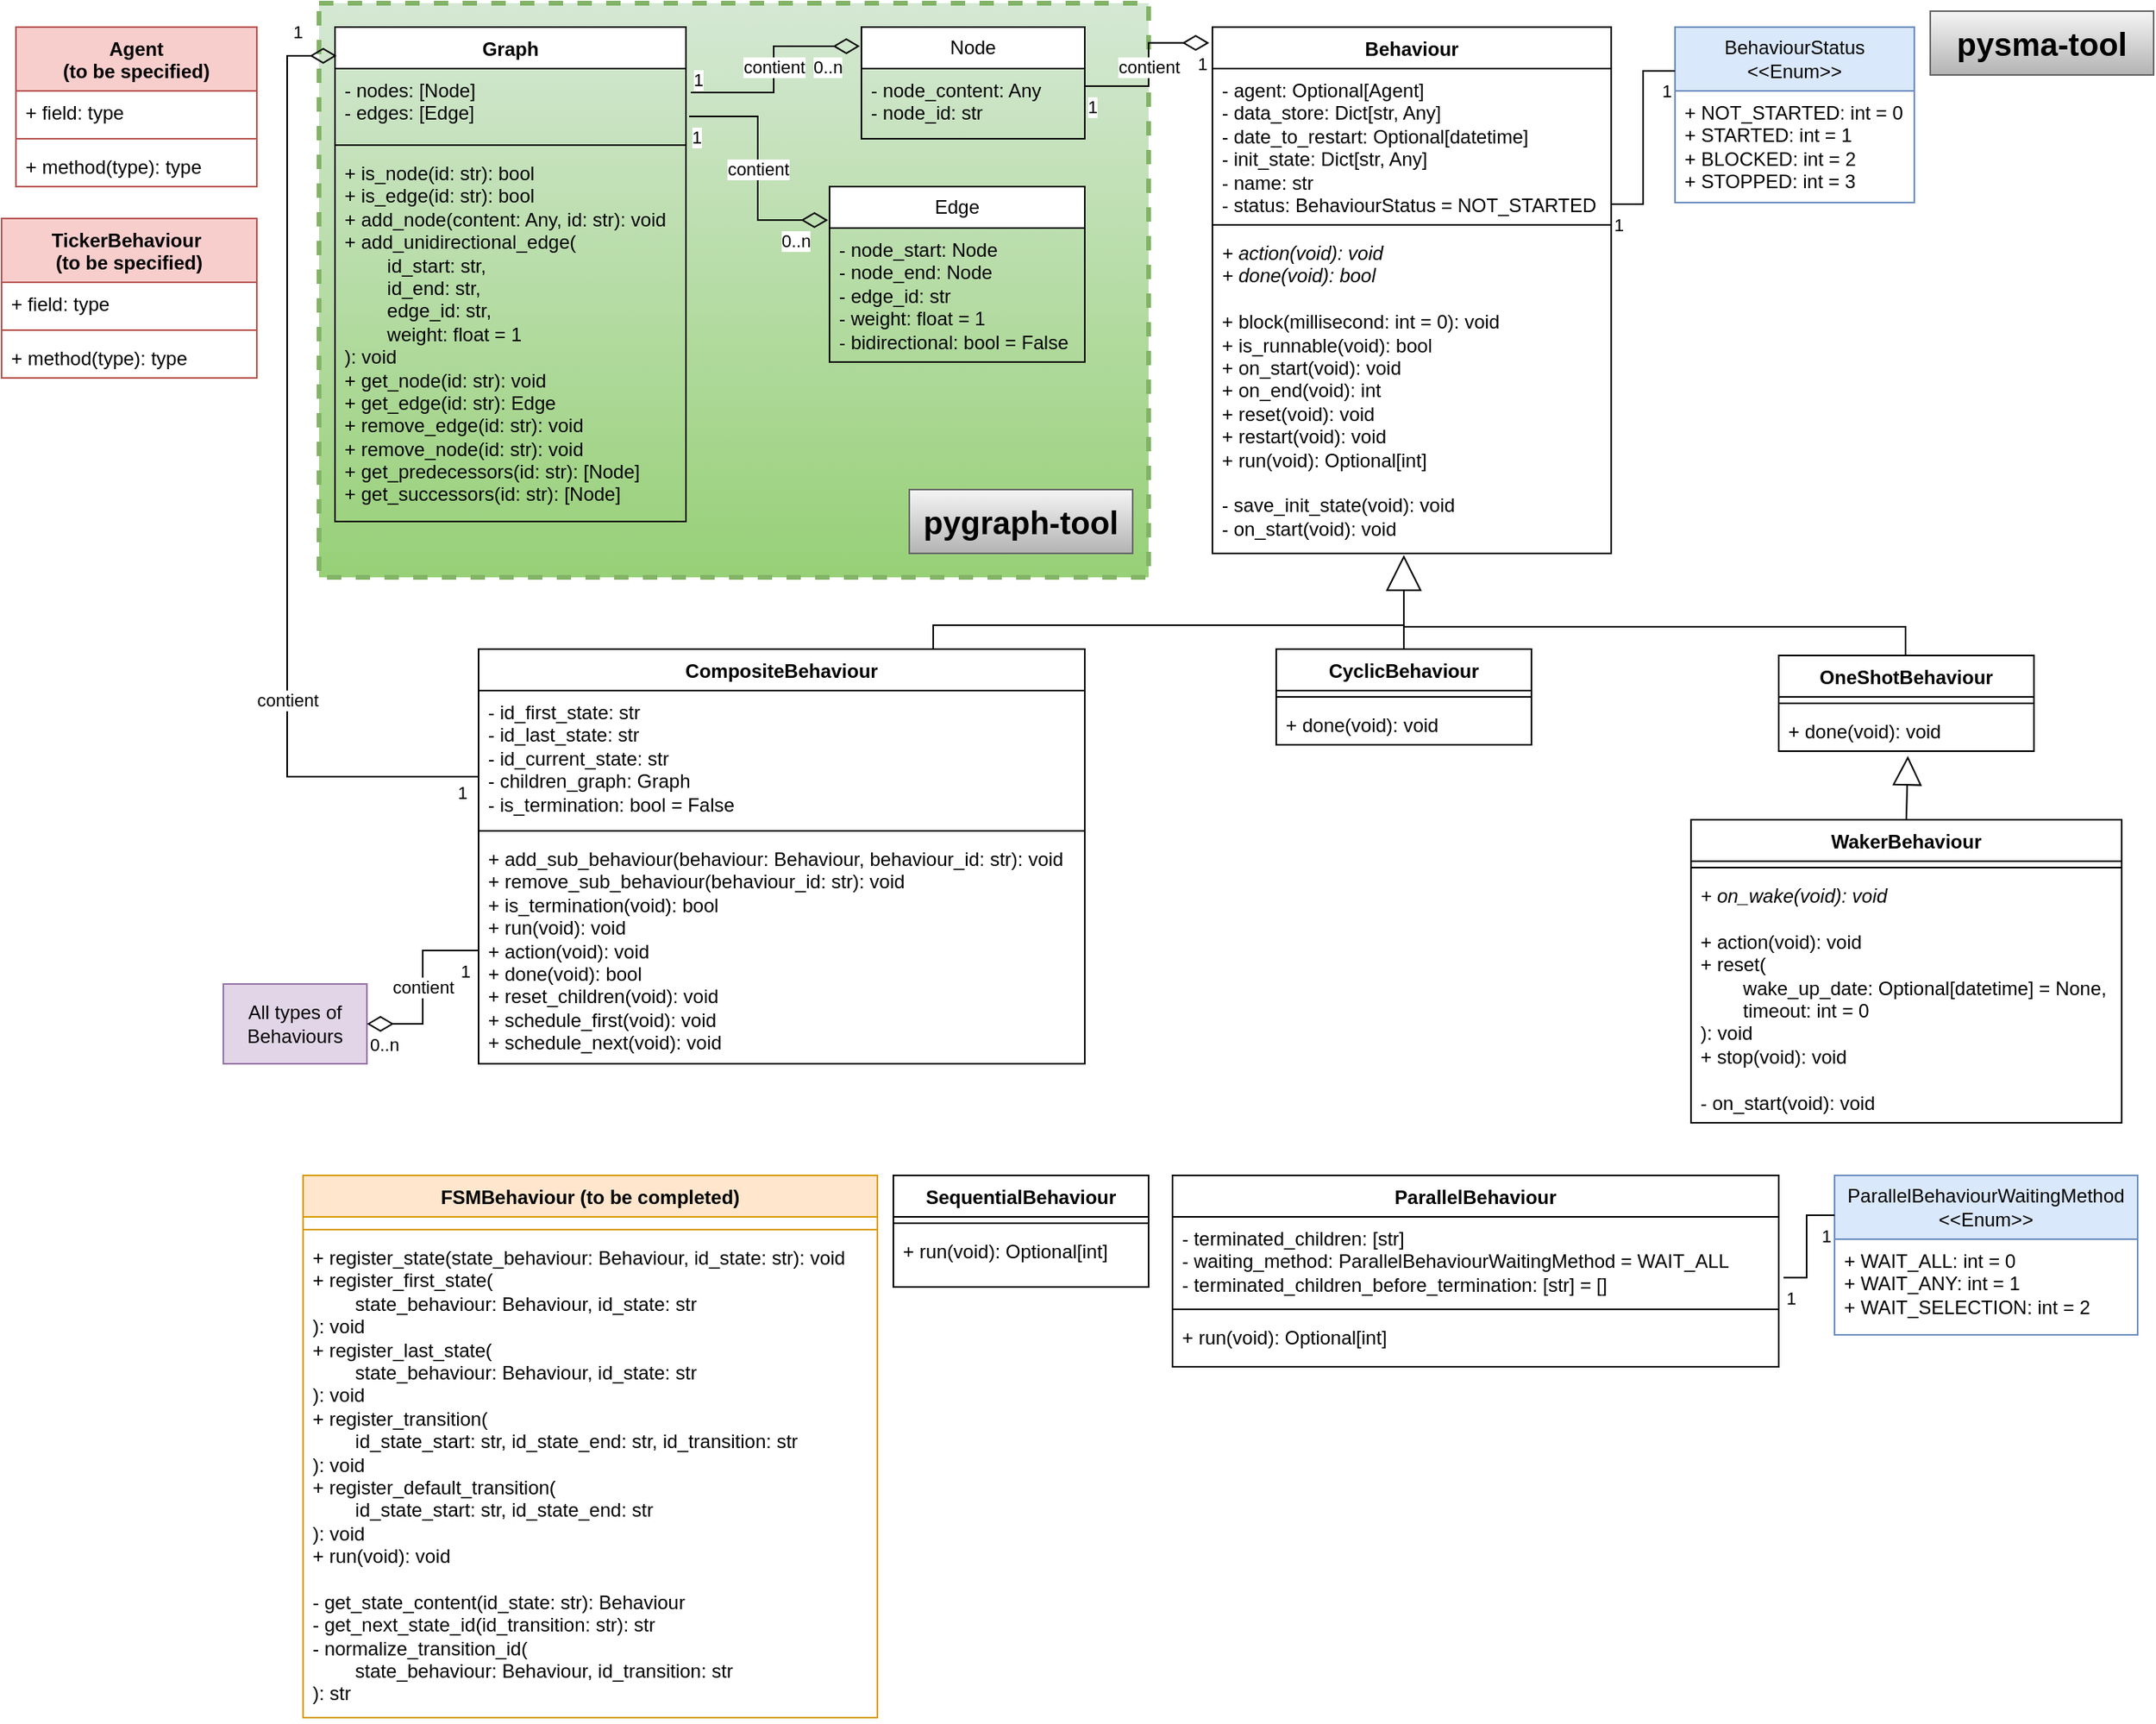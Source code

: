 <mxfile version="24.5.4" type="github">
  <diagram name="Page-1" id="tUuNbYa_l6MFo-oBWGvg">
    <mxGraphModel dx="2603" dy="818" grid="1" gridSize="10" guides="1" tooltips="1" connect="1" arrows="1" fold="1" page="1" pageScale="1" pageWidth="1169" pageHeight="827" math="0" shadow="0">
      <root>
        <mxCell id="0" />
        <mxCell id="1" parent="0" />
        <mxCell id="JOfhHidZBwOgfv5GupMi-110" value="" style="rounded=0;whiteSpace=wrap;html=1;dashed=1;fillColor=#d5e8d4;strokeColor=#82b366;gradientColor=#97d077;strokeWidth=3;" vertex="1" parent="1">
          <mxGeometry x="10" y="5" width="520" height="360" as="geometry" />
        </mxCell>
        <mxCell id="4uX9NUgMVRS_-vduH_uE-1" value="Graph" style="swimlane;fontStyle=1;align=center;verticalAlign=top;childLayout=stackLayout;horizontal=1;startSize=26;horizontalStack=0;resizeParent=1;resizeParentMax=0;resizeLast=0;collapsible=1;marginBottom=0;whiteSpace=wrap;html=1;rounded=0;" parent="1" vertex="1">
          <mxGeometry x="20" y="20" width="220" height="310" as="geometry" />
        </mxCell>
        <mxCell id="4uX9NUgMVRS_-vduH_uE-2" value="- nodes: [Node]&lt;div&gt;- edges: [Edge]&lt;/div&gt;" style="text;strokeColor=none;fillColor=none;align=left;verticalAlign=top;spacingLeft=4;spacingRight=4;overflow=hidden;rotatable=0;points=[[0,0.5],[1,0.5]];portConstraint=eastwest;whiteSpace=wrap;html=1;rounded=0;" parent="4uX9NUgMVRS_-vduH_uE-1" vertex="1">
          <mxGeometry y="26" width="220" height="44" as="geometry" />
        </mxCell>
        <mxCell id="4uX9NUgMVRS_-vduH_uE-3" value="" style="line;strokeWidth=1;fillColor=none;align=left;verticalAlign=middle;spacingTop=-1;spacingLeft=3;spacingRight=3;rotatable=0;labelPosition=right;points=[];portConstraint=eastwest;strokeColor=inherit;rounded=0;" parent="4uX9NUgMVRS_-vduH_uE-1" vertex="1">
          <mxGeometry y="70" width="220" height="8" as="geometry" />
        </mxCell>
        <mxCell id="4uX9NUgMVRS_-vduH_uE-4" value="+ is_node(id: str): bool&lt;div&gt;+ is_edge(id: str): bool&lt;/div&gt;&lt;div&gt;+ add_node(content: Any, id: str): void&lt;/div&gt;&lt;div&gt;+ add_unidirectional_edge(&lt;/div&gt;&lt;div&gt;&lt;span style=&quot;white-space: pre;&quot;&gt;&#x9;&lt;/span&gt;id_start: str,&lt;br&gt;&lt;/div&gt;&lt;div&gt;&lt;span style=&quot;white-space: pre;&quot;&gt;&#x9;&lt;/span&gt;id_end: str,&lt;br&gt;&lt;/div&gt;&lt;div&gt;&lt;span style=&quot;white-space: pre;&quot;&gt;&#x9;&lt;/span&gt;edge_id: str,&lt;br&gt;&lt;/div&gt;&lt;div&gt;&lt;span style=&quot;white-space: pre;&quot;&gt;&#x9;&lt;/span&gt;weight: float = 1&lt;br&gt;&lt;/div&gt;&lt;div&gt;): void&lt;/div&gt;&lt;div&gt;+ get_node(id: str): void&lt;/div&gt;&lt;div&gt;+ get_edge(id: str): Edge&lt;/div&gt;&lt;div&gt;+ remove_edge(id: str): void&lt;/div&gt;&lt;div&gt;+ remove_node(id: str): void&lt;/div&gt;&lt;div&gt;+ get_predecessors(id: str): [Node]&lt;/div&gt;&lt;div&gt;+ get_successors(id: str): [Node]&lt;/div&gt;" style="text;strokeColor=none;fillColor=none;align=left;verticalAlign=top;spacingLeft=4;spacingRight=4;overflow=hidden;rotatable=0;points=[[0,0.5],[1,0.5]];portConstraint=eastwest;whiteSpace=wrap;html=1;rounded=0;" parent="4uX9NUgMVRS_-vduH_uE-1" vertex="1">
          <mxGeometry y="78" width="220" height="232" as="geometry" />
        </mxCell>
        <mxCell id="JOfhHidZBwOgfv5GupMi-5" value="Node" style="swimlane;fontStyle=0;childLayout=stackLayout;horizontal=1;startSize=26;horizontalStack=0;resizeParent=1;resizeParentMax=0;resizeLast=0;collapsible=1;marginBottom=0;whiteSpace=wrap;html=1;rounded=0;" vertex="1" parent="1">
          <mxGeometry x="350" y="20" width="140" height="70" as="geometry" />
        </mxCell>
        <mxCell id="JOfhHidZBwOgfv5GupMi-7" value="- node_content: Any&lt;div&gt;- node_id: str&lt;/div&gt;" style="text;strokeColor=none;fillColor=none;align=left;verticalAlign=top;spacingLeft=4;spacingRight=4;overflow=hidden;rotatable=0;points=[[0,0.5],[1,0.5]];portConstraint=eastwest;whiteSpace=wrap;html=1;rounded=0;" vertex="1" parent="JOfhHidZBwOgfv5GupMi-5">
          <mxGeometry y="26" width="140" height="44" as="geometry" />
        </mxCell>
        <mxCell id="JOfhHidZBwOgfv5GupMi-9" value="Edge" style="swimlane;fontStyle=0;childLayout=stackLayout;horizontal=1;startSize=26;horizontalStack=0;resizeParent=1;resizeParentMax=0;resizeLast=0;collapsible=1;marginBottom=0;whiteSpace=wrap;html=1;rounded=0;" vertex="1" parent="1">
          <mxGeometry x="330" y="120" width="160" height="110" as="geometry" />
        </mxCell>
        <mxCell id="JOfhHidZBwOgfv5GupMi-10" value="- node_start: Node&lt;div&gt;- node_end: Node&lt;/div&gt;&lt;div&gt;- edge_id: str&lt;/div&gt;&lt;div&gt;- weight: float = 1&lt;/div&gt;&lt;div&gt;- bidirectional: bool = False&lt;/div&gt;" style="text;strokeColor=none;fillColor=none;align=left;verticalAlign=top;spacingLeft=4;spacingRight=4;overflow=hidden;rotatable=0;points=[[0,0.5],[1,0.5]];portConstraint=eastwest;whiteSpace=wrap;html=1;rounded=0;" vertex="1" parent="JOfhHidZBwOgfv5GupMi-9">
          <mxGeometry y="26" width="160" height="84" as="geometry" />
        </mxCell>
        <mxCell id="JOfhHidZBwOgfv5GupMi-21" value="contient" style="endArrow=none;html=1;endSize=12;startArrow=diamondThin;startSize=14;startFill=0;edgeStyle=orthogonalEdgeStyle;rounded=0;entryX=1.009;entryY=0.682;entryDx=0;entryDy=0;entryPerimeter=0;exitX=-0.006;exitY=0.191;exitDx=0;exitDy=0;exitPerimeter=0;endFill=0;" edge="1" parent="1" source="JOfhHidZBwOgfv5GupMi-9" target="4uX9NUgMVRS_-vduH_uE-2">
          <mxGeometry relative="1" as="geometry">
            <mxPoint x="320" y="260" as="sourcePoint" />
            <mxPoint x="490" y="420" as="targetPoint" />
          </mxGeometry>
        </mxCell>
        <mxCell id="JOfhHidZBwOgfv5GupMi-22" value="0..n" style="edgeLabel;resizable=0;html=1;align=left;verticalAlign=top;rounded=0;" connectable="0" vertex="1" parent="JOfhHidZBwOgfv5GupMi-21">
          <mxGeometry x="-1" relative="1" as="geometry">
            <mxPoint x="-31" as="offset" />
          </mxGeometry>
        </mxCell>
        <mxCell id="JOfhHidZBwOgfv5GupMi-23" value="1" style="edgeLabel;resizable=0;html=1;align=right;verticalAlign=top;rounded=0;" connectable="0" vertex="1" parent="JOfhHidZBwOgfv5GupMi-21">
          <mxGeometry x="1" relative="1" as="geometry">
            <mxPoint x="8" as="offset" />
          </mxGeometry>
        </mxCell>
        <mxCell id="JOfhHidZBwOgfv5GupMi-24" value="contient" style="endArrow=none;html=1;endSize=12;startArrow=diamondThin;startSize=14;startFill=0;edgeStyle=orthogonalEdgeStyle;rounded=0;entryX=1.014;entryY=0.341;entryDx=0;entryDy=0;entryPerimeter=0;exitX=-0.007;exitY=0.171;exitDx=0;exitDy=0;exitPerimeter=0;endFill=0;" edge="1" parent="1" source="JOfhHidZBwOgfv5GupMi-5" target="4uX9NUgMVRS_-vduH_uE-2">
          <mxGeometry relative="1" as="geometry">
            <mxPoint x="439" y="60" as="sourcePoint" />
            <mxPoint x="280" as="targetPoint" />
          </mxGeometry>
        </mxCell>
        <mxCell id="JOfhHidZBwOgfv5GupMi-25" value="0..n" style="edgeLabel;resizable=0;html=1;align=left;verticalAlign=top;rounded=0;" connectable="0" vertex="1" parent="JOfhHidZBwOgfv5GupMi-24">
          <mxGeometry x="-1" relative="1" as="geometry">
            <mxPoint x="-31" as="offset" />
          </mxGeometry>
        </mxCell>
        <mxCell id="JOfhHidZBwOgfv5GupMi-26" value="1" style="edgeLabel;resizable=0;html=1;align=right;verticalAlign=top;rounded=0;" connectable="0" vertex="1" parent="JOfhHidZBwOgfv5GupMi-24">
          <mxGeometry x="1" relative="1" as="geometry">
            <mxPoint x="8" y="-21" as="offset" />
          </mxGeometry>
        </mxCell>
        <mxCell id="JOfhHidZBwOgfv5GupMi-27" value="Behaviour" style="swimlane;fontStyle=1;align=center;verticalAlign=top;childLayout=stackLayout;horizontal=1;startSize=26;horizontalStack=0;resizeParent=1;resizeParentMax=0;resizeLast=0;collapsible=1;marginBottom=0;whiteSpace=wrap;html=1;rounded=0;" vertex="1" parent="1">
          <mxGeometry x="570" y="20" width="250" height="330" as="geometry" />
        </mxCell>
        <mxCell id="JOfhHidZBwOgfv5GupMi-28" value="- agent: Optional[Agent]&lt;div&gt;- data_store: Dict[str, Any]&lt;/div&gt;&lt;div&gt;- date_to_restart: Optional[datetime]&lt;/div&gt;&lt;div&gt;- init_state: Dict[str, Any]&lt;/div&gt;&lt;div&gt;- name: str&lt;/div&gt;&lt;div&gt;- status: BehaviourStatus = NOT_STARTED&lt;/div&gt;" style="text;strokeColor=none;fillColor=none;align=left;verticalAlign=top;spacingLeft=4;spacingRight=4;overflow=hidden;rotatable=0;points=[[0,0.5],[1,0.5]];portConstraint=eastwest;whiteSpace=wrap;html=1;rounded=0;" vertex="1" parent="JOfhHidZBwOgfv5GupMi-27">
          <mxGeometry y="26" width="250" height="94" as="geometry" />
        </mxCell>
        <mxCell id="JOfhHidZBwOgfv5GupMi-29" value="" style="line;strokeWidth=1;fillColor=none;align=left;verticalAlign=middle;spacingTop=-1;spacingLeft=3;spacingRight=3;rotatable=0;labelPosition=right;points=[];portConstraint=eastwest;strokeColor=inherit;rounded=0;" vertex="1" parent="JOfhHidZBwOgfv5GupMi-27">
          <mxGeometry y="120" width="250" height="8" as="geometry" />
        </mxCell>
        <mxCell id="JOfhHidZBwOgfv5GupMi-30" value="&lt;i&gt;+ action(void): void&lt;/i&gt;&lt;div&gt;&lt;i&gt;+ done(void): bool&lt;/i&gt;&lt;/div&gt;&lt;div&gt;&lt;i&gt;&lt;br&gt;&lt;/i&gt;&lt;div&gt;+ block(millisecond: int = 0): void&lt;/div&gt;&lt;div&gt;+ is_runnable(void): bool&lt;/div&gt;&lt;div&gt;+ on_start(void): void&lt;/div&gt;&lt;div&gt;+ on_end(void): int&lt;/div&gt;&lt;div&gt;+ reset(void): void&lt;/div&gt;&lt;div&gt;+ restart(void): void&lt;/div&gt;&lt;div&gt;+ run(void): Optional[int]&lt;/div&gt;&lt;/div&gt;&lt;div&gt;&lt;br&gt;&lt;/div&gt;&lt;div&gt;- save_init_state(void): void&lt;/div&gt;&lt;div&gt;- on_start(void): void&lt;/div&gt;" style="text;strokeColor=none;fillColor=none;align=left;verticalAlign=top;spacingLeft=4;spacingRight=4;overflow=hidden;rotatable=0;points=[[0,0.5],[1,0.5]];portConstraint=eastwest;whiteSpace=wrap;html=1;rounded=0;" vertex="1" parent="JOfhHidZBwOgfv5GupMi-27">
          <mxGeometry y="128" width="250" height="202" as="geometry" />
        </mxCell>
        <mxCell id="JOfhHidZBwOgfv5GupMi-32" value="contient" style="endArrow=diamondThin;html=1;endSize=14;startArrow=none;startSize=14;startFill=0;edgeStyle=orthogonalEdgeStyle;rounded=0;entryX=-0.008;entryY=0.03;entryDx=0;entryDy=0;entryPerimeter=0;endFill=0;exitX=1;exitY=0.25;exitDx=0;exitDy=0;exitPerimeter=0;" edge="1" parent="1" source="JOfhHidZBwOgfv5GupMi-7" target="JOfhHidZBwOgfv5GupMi-27">
          <mxGeometry relative="1" as="geometry">
            <mxPoint x="540" y="54.5" as="sourcePoint" />
            <mxPoint x="700" y="54.5" as="targetPoint" />
          </mxGeometry>
        </mxCell>
        <mxCell id="JOfhHidZBwOgfv5GupMi-33" value="1" style="edgeLabel;resizable=0;html=1;align=left;verticalAlign=top;rounded=0;" connectable="0" vertex="1" parent="JOfhHidZBwOgfv5GupMi-32">
          <mxGeometry x="-1" relative="1" as="geometry" />
        </mxCell>
        <mxCell id="JOfhHidZBwOgfv5GupMi-34" value="1" style="edgeLabel;resizable=0;html=1;align=right;verticalAlign=top;rounded=0;" connectable="0" vertex="1" parent="JOfhHidZBwOgfv5GupMi-32">
          <mxGeometry x="1" relative="1" as="geometry" />
        </mxCell>
        <mxCell id="JOfhHidZBwOgfv5GupMi-133" style="edgeStyle=orthogonalEdgeStyle;rounded=0;orthogonalLoop=1;jettySize=auto;html=1;endArrow=none;endFill=0;" edge="1" parent="1">
          <mxGeometry relative="1" as="geometry">
            <mxPoint x="690" y="376" as="targetPoint" />
            <mxPoint x="1000" y="420" as="sourcePoint" />
            <Array as="points">
              <mxPoint x="1004.5" y="396" />
              <mxPoint x="690.5" y="396" />
            </Array>
          </mxGeometry>
        </mxCell>
        <mxCell id="JOfhHidZBwOgfv5GupMi-43" value="OneShotBehaviour" style="swimlane;fontStyle=1;align=center;verticalAlign=top;childLayout=stackLayout;horizontal=1;startSize=26;horizontalStack=0;resizeParent=1;resizeParentMax=0;resizeLast=0;collapsible=1;marginBottom=0;whiteSpace=wrap;html=1;rounded=0;" vertex="1" parent="1">
          <mxGeometry x="925" y="414" width="160" height="60" as="geometry" />
        </mxCell>
        <mxCell id="JOfhHidZBwOgfv5GupMi-45" value="" style="line;strokeWidth=1;fillColor=none;align=left;verticalAlign=middle;spacingTop=-1;spacingLeft=3;spacingRight=3;rotatable=0;labelPosition=right;points=[];portConstraint=eastwest;strokeColor=inherit;rounded=0;" vertex="1" parent="JOfhHidZBwOgfv5GupMi-43">
          <mxGeometry y="26" width="160" height="8" as="geometry" />
        </mxCell>
        <mxCell id="JOfhHidZBwOgfv5GupMi-46" value="+ done(void): void" style="text;strokeColor=none;fillColor=none;align=left;verticalAlign=top;spacingLeft=4;spacingRight=4;overflow=hidden;rotatable=0;points=[[0,0.5],[1,0.5]];portConstraint=eastwest;whiteSpace=wrap;html=1;rounded=0;" vertex="1" parent="JOfhHidZBwOgfv5GupMi-43">
          <mxGeometry y="34" width="160" height="26" as="geometry" />
        </mxCell>
        <mxCell id="JOfhHidZBwOgfv5GupMi-47" value="CyclicBehaviour" style="swimlane;fontStyle=1;align=center;verticalAlign=top;childLayout=stackLayout;horizontal=1;startSize=26;horizontalStack=0;resizeParent=1;resizeParentMax=0;resizeLast=0;collapsible=1;marginBottom=0;whiteSpace=wrap;html=1;rounded=0;" vertex="1" parent="1">
          <mxGeometry x="610" y="410" width="160" height="60" as="geometry" />
        </mxCell>
        <mxCell id="JOfhHidZBwOgfv5GupMi-48" value="" style="line;strokeWidth=1;fillColor=none;align=left;verticalAlign=middle;spacingTop=-1;spacingLeft=3;spacingRight=3;rotatable=0;labelPosition=right;points=[];portConstraint=eastwest;strokeColor=inherit;rounded=0;" vertex="1" parent="JOfhHidZBwOgfv5GupMi-47">
          <mxGeometry y="26" width="160" height="8" as="geometry" />
        </mxCell>
        <mxCell id="JOfhHidZBwOgfv5GupMi-49" value="+ done(void): void" style="text;strokeColor=none;fillColor=none;align=left;verticalAlign=top;spacingLeft=4;spacingRight=4;overflow=hidden;rotatable=0;points=[[0,0.5],[1,0.5]];portConstraint=eastwest;whiteSpace=wrap;html=1;rounded=0;" vertex="1" parent="JOfhHidZBwOgfv5GupMi-47">
          <mxGeometry y="34" width="160" height="26" as="geometry" />
        </mxCell>
        <mxCell id="JOfhHidZBwOgfv5GupMi-50" value="WakerBehaviour" style="swimlane;fontStyle=1;align=center;verticalAlign=top;childLayout=stackLayout;horizontal=1;startSize=26;horizontalStack=0;resizeParent=1;resizeParentMax=0;resizeLast=0;collapsible=1;marginBottom=0;whiteSpace=wrap;html=1;rounded=0;" vertex="1" parent="1">
          <mxGeometry x="870" y="517" width="270" height="190" as="geometry" />
        </mxCell>
        <mxCell id="JOfhHidZBwOgfv5GupMi-51" value="" style="line;strokeWidth=1;fillColor=none;align=left;verticalAlign=middle;spacingTop=-1;spacingLeft=3;spacingRight=3;rotatable=0;labelPosition=right;points=[];portConstraint=eastwest;strokeColor=inherit;rounded=0;" vertex="1" parent="JOfhHidZBwOgfv5GupMi-50">
          <mxGeometry y="26" width="270" height="8" as="geometry" />
        </mxCell>
        <mxCell id="JOfhHidZBwOgfv5GupMi-52" value="&lt;i&gt;+ on_wake(void): void&lt;/i&gt;&lt;div&gt;&lt;br&gt;&lt;/div&gt;&lt;div&gt;+ action(void): void&lt;/div&gt;&lt;div&gt;+ reset(&lt;/div&gt;&lt;div&gt;&lt;span style=&quot;white-space: pre;&quot;&gt;&#x9;&lt;/span&gt;wake_up_date: Optional[datetime] = None, &lt;span style=&quot;white-space: pre;&quot;&gt;&#x9;&lt;/span&gt;timeout: int = 0&lt;/div&gt;&lt;div&gt;): void&lt;/div&gt;&lt;div&gt;+ stop(void): void&lt;/div&gt;&lt;div&gt;&lt;br&gt;&lt;/div&gt;&lt;div&gt;- on_start(void): void&lt;/div&gt;" style="text;strokeColor=none;fillColor=none;align=left;verticalAlign=top;spacingLeft=4;spacingRight=4;overflow=hidden;rotatable=0;points=[[0,0.5],[1,0.5]];portConstraint=eastwest;whiteSpace=wrap;html=1;rounded=0;" vertex="1" parent="JOfhHidZBwOgfv5GupMi-50">
          <mxGeometry y="34" width="270" height="156" as="geometry" />
        </mxCell>
        <mxCell id="JOfhHidZBwOgfv5GupMi-124" style="edgeStyle=orthogonalEdgeStyle;rounded=0;orthogonalLoop=1;jettySize=auto;html=1;endArrow=none;endFill=0;exitX=0.5;exitY=0;exitDx=0;exitDy=0;" edge="1" parent="1">
          <mxGeometry relative="1" as="geometry">
            <mxPoint x="690" y="375" as="targetPoint" />
            <mxPoint x="395" y="410" as="sourcePoint" />
            <Array as="points">
              <mxPoint x="430" y="395" />
              <mxPoint x="691" y="395" />
            </Array>
          </mxGeometry>
        </mxCell>
        <mxCell id="JOfhHidZBwOgfv5GupMi-63" value="CompositeBehaviour" style="swimlane;fontStyle=1;align=center;verticalAlign=top;childLayout=stackLayout;horizontal=1;startSize=26;horizontalStack=0;resizeParent=1;resizeParentMax=0;resizeLast=0;collapsible=1;marginBottom=0;whiteSpace=wrap;html=1;rounded=0;" vertex="1" parent="1">
          <mxGeometry x="110" y="410" width="380" height="260" as="geometry" />
        </mxCell>
        <mxCell id="JOfhHidZBwOgfv5GupMi-64" value="- id_first_state: str&lt;div&gt;- id_last_state: str&lt;/div&gt;&lt;div&gt;- id_current_state: str&lt;/div&gt;&lt;div&gt;- children_graph: Graph&lt;/div&gt;&lt;div&gt;- is_termination: bool = False&lt;/div&gt;" style="text;strokeColor=none;fillColor=none;align=left;verticalAlign=top;spacingLeft=4;spacingRight=4;overflow=hidden;rotatable=0;points=[[0,0.5],[1,0.5]];portConstraint=eastwest;whiteSpace=wrap;html=1;rounded=0;" vertex="1" parent="JOfhHidZBwOgfv5GupMi-63">
          <mxGeometry y="26" width="380" height="84" as="geometry" />
        </mxCell>
        <mxCell id="JOfhHidZBwOgfv5GupMi-65" value="" style="line;strokeWidth=1;fillColor=none;align=left;verticalAlign=middle;spacingTop=-1;spacingLeft=3;spacingRight=3;rotatable=0;labelPosition=right;points=[];portConstraint=eastwest;strokeColor=inherit;rounded=0;" vertex="1" parent="JOfhHidZBwOgfv5GupMi-63">
          <mxGeometry y="110" width="380" height="8" as="geometry" />
        </mxCell>
        <mxCell id="JOfhHidZBwOgfv5GupMi-66" value="&lt;div&gt;&lt;div&gt;+ add_sub_behaviour(&lt;span style=&quot;background-color: initial;&quot;&gt;behaviour: Behaviour,&amp;nbsp;&lt;/span&gt;&lt;span style=&quot;background-color: initial;&quot;&gt;behaviour_id: str&lt;/span&gt;&lt;span style=&quot;background-color: initial;&quot;&gt;): void&lt;/span&gt;&lt;/div&gt;&lt;div&gt;&lt;div&gt;+ remove_sub_behaviour(behaviour_id&lt;span style=&quot;background-color: initial;&quot;&gt;: str&lt;/span&gt;&lt;span style=&quot;background-color: initial;&quot;&gt;): void&lt;/span&gt;&lt;/div&gt;&lt;/div&gt;&lt;/div&gt;&lt;div&gt;+ is_termination(void): bool&lt;br&gt;&lt;div&gt;+ run(void): void&lt;/div&gt;&lt;/div&gt;&lt;div&gt;+ action(void): void&lt;/div&gt;&lt;div&gt;+ done(void): bool&lt;/div&gt;&lt;div&gt;+ reset_children(void): void&lt;/div&gt;&lt;div&gt;+ schedule_first(void): void&lt;/div&gt;&lt;div&gt;+ schedule_next(void): void&lt;/div&gt;" style="text;strokeColor=none;fillColor=none;align=left;verticalAlign=top;spacingLeft=4;spacingRight=4;overflow=hidden;rotatable=0;points=[[0,0.5],[1,0.5]];portConstraint=eastwest;whiteSpace=wrap;html=1;rounded=0;" vertex="1" parent="JOfhHidZBwOgfv5GupMi-63">
          <mxGeometry y="118" width="380" height="142" as="geometry" />
        </mxCell>
        <mxCell id="JOfhHidZBwOgfv5GupMi-70" value="FSMBehaviour (to be completed)" style="swimlane;fontStyle=1;align=center;verticalAlign=top;childLayout=stackLayout;horizontal=1;startSize=26;horizontalStack=0;resizeParent=1;resizeParentMax=0;resizeLast=0;collapsible=1;marginBottom=0;whiteSpace=wrap;html=1;rounded=0;fillColor=#ffe6cc;strokeColor=#d79b00;" vertex="1" parent="1">
          <mxGeometry y="740" width="360" height="340" as="geometry" />
        </mxCell>
        <mxCell id="JOfhHidZBwOgfv5GupMi-71" value="&lt;div&gt;&lt;br&gt;&lt;/div&gt;" style="text;strokeColor=none;fillColor=none;align=left;verticalAlign=top;spacingLeft=4;spacingRight=4;overflow=hidden;rotatable=0;points=[[0,0.5],[1,0.5]];portConstraint=eastwest;whiteSpace=wrap;html=1;rounded=0;" vertex="1" parent="JOfhHidZBwOgfv5GupMi-70">
          <mxGeometry y="26" width="360" height="4" as="geometry" />
        </mxCell>
        <mxCell id="JOfhHidZBwOgfv5GupMi-72" value="" style="line;strokeWidth=1;fillColor=none;align=left;verticalAlign=middle;spacingTop=-1;spacingLeft=3;spacingRight=3;rotatable=0;labelPosition=right;points=[];portConstraint=eastwest;strokeColor=inherit;rounded=0;" vertex="1" parent="JOfhHidZBwOgfv5GupMi-70">
          <mxGeometry y="30" width="360" height="8" as="geometry" />
        </mxCell>
        <mxCell id="JOfhHidZBwOgfv5GupMi-73" value="+ register_state(state_behaviour: Behaviour, id_state: str): void&lt;div&gt;+ register_first_state(&lt;/div&gt;&lt;div&gt;&lt;span style=&quot;white-space: pre;&quot;&gt;&#x9;&lt;/span&gt;state_behaviour: Behaviour,&amp;nbsp;&lt;span style=&quot;background-color: initial;&quot;&gt;id_state: str&lt;/span&gt;&lt;/div&gt;&lt;div&gt;): void&lt;/div&gt;&lt;div&gt;+ register_last_state(&lt;/div&gt;&lt;div&gt;&lt;span style=&quot;white-space: pre;&quot;&gt;&#x9;&lt;/span&gt;state_behaviour: Behaviour,&amp;nbsp;&lt;span style=&quot;background-color: initial;&quot;&gt;id_state: str&lt;/span&gt;&lt;/div&gt;&lt;div&gt;&lt;span style=&quot;background-color: initial;&quot;&gt;): void&lt;/span&gt;&lt;/div&gt;&lt;div&gt;&lt;span style=&quot;background-color: initial;&quot;&gt;+ register_transition(&lt;/span&gt;&lt;/div&gt;&lt;div&gt;&lt;span style=&quot;background-color: initial;&quot;&gt;&lt;span style=&quot;white-space: pre;&quot;&gt;&#x9;&lt;/span&gt;id_state_start: str,&amp;nbsp;&lt;/span&gt;&lt;span style=&quot;background-color: initial;&quot;&gt;id_state_end: str,&amp;nbsp;&lt;/span&gt;&lt;span style=&quot;background-color: initial;&quot;&gt;id_transition: str&lt;/span&gt;&lt;/div&gt;&lt;div&gt;&lt;span style=&quot;background-color: initial;&quot;&gt;): void&lt;/span&gt;&lt;/div&gt;&lt;div&gt;&lt;span style=&quot;background-color: initial;&quot;&gt;+ register_default_transition(&lt;/span&gt;&lt;/div&gt;&lt;div&gt;&lt;div&gt;&lt;span style=&quot;background-color: initial;&quot;&gt;&lt;span style=&quot;white-space: pre;&quot;&gt;&#x9;&lt;/span&gt;id_state_start: str,&amp;nbsp;&lt;/span&gt;&lt;span style=&quot;background-color: initial;&quot;&gt;id_state_end: str&lt;/span&gt;&lt;/div&gt;&lt;div&gt;&lt;span style=&quot;background-color: initial;&quot;&gt;): void&lt;/span&gt;&lt;/div&gt;&lt;/div&gt;&lt;div&gt;&lt;span style=&quot;background-color: initial;&quot;&gt;+ run(void): void&lt;/span&gt;&lt;/div&gt;&lt;div&gt;&lt;br&gt;&lt;/div&gt;&lt;div&gt;- get_state_content(id_state: str): Behaviour&lt;/div&gt;&lt;div&gt;- get_next_state_id(id_transition: str): str&lt;/div&gt;&lt;div&gt;- normalize_transition_id(&lt;/div&gt;&lt;div&gt;&lt;span style=&quot;white-space: pre;&quot;&gt;&#x9;&lt;/span&gt;state_behaviour: Behaviour, id_transition: str&lt;/div&gt;&lt;div&gt;): str&lt;/div&gt;" style="text;strokeColor=none;fillColor=none;align=left;verticalAlign=top;spacingLeft=4;spacingRight=4;overflow=hidden;rotatable=0;points=[[0,0.5],[1,0.5]];portConstraint=eastwest;whiteSpace=wrap;html=1;rounded=0;" vertex="1" parent="JOfhHidZBwOgfv5GupMi-70">
          <mxGeometry y="38" width="360" height="302" as="geometry" />
        </mxCell>
        <mxCell id="JOfhHidZBwOgfv5GupMi-74" value="SequentialBehaviour" style="swimlane;fontStyle=1;align=center;verticalAlign=top;childLayout=stackLayout;horizontal=1;startSize=26;horizontalStack=0;resizeParent=1;resizeParentMax=0;resizeLast=0;collapsible=1;marginBottom=0;whiteSpace=wrap;html=1;rounded=0;" vertex="1" parent="1">
          <mxGeometry x="370" y="740" width="160" height="70" as="geometry" />
        </mxCell>
        <mxCell id="JOfhHidZBwOgfv5GupMi-76" value="" style="line;strokeWidth=1;fillColor=none;align=left;verticalAlign=middle;spacingTop=-1;spacingLeft=3;spacingRight=3;rotatable=0;labelPosition=right;points=[];portConstraint=eastwest;strokeColor=inherit;rounded=0;" vertex="1" parent="JOfhHidZBwOgfv5GupMi-74">
          <mxGeometry y="26" width="160" height="8" as="geometry" />
        </mxCell>
        <mxCell id="JOfhHidZBwOgfv5GupMi-77" value="+ run(void): Optional[int]&lt;div&gt;&lt;br&gt;&lt;/div&gt;" style="text;strokeColor=none;fillColor=none;align=left;verticalAlign=top;spacingLeft=4;spacingRight=4;overflow=hidden;rotatable=0;points=[[0,0.5],[1,0.5]];portConstraint=eastwest;whiteSpace=wrap;html=1;rounded=0;" vertex="1" parent="JOfhHidZBwOgfv5GupMi-74">
          <mxGeometry y="34" width="160" height="36" as="geometry" />
        </mxCell>
        <mxCell id="JOfhHidZBwOgfv5GupMi-82" value="TickerBehaviour&amp;nbsp;&lt;div&gt;(to be specified)&lt;/div&gt;" style="swimlane;fontStyle=1;align=center;verticalAlign=top;childLayout=stackLayout;horizontal=1;startSize=40;horizontalStack=0;resizeParent=1;resizeParentMax=0;resizeLast=0;collapsible=1;marginBottom=0;whiteSpace=wrap;html=1;fillColor=#f8cecc;strokeColor=#b85450;rounded=0;" vertex="1" parent="1">
          <mxGeometry x="-189" y="140" width="160" height="100" as="geometry" />
        </mxCell>
        <mxCell id="JOfhHidZBwOgfv5GupMi-83" value="+ field: type" style="text;strokeColor=none;fillColor=none;align=left;verticalAlign=top;spacingLeft=4;spacingRight=4;overflow=hidden;rotatable=0;points=[[0,0.5],[1,0.5]];portConstraint=eastwest;whiteSpace=wrap;html=1;rounded=0;" vertex="1" parent="JOfhHidZBwOgfv5GupMi-82">
          <mxGeometry y="40" width="160" height="26" as="geometry" />
        </mxCell>
        <mxCell id="JOfhHidZBwOgfv5GupMi-84" value="" style="line;strokeWidth=1;fillColor=none;align=left;verticalAlign=middle;spacingTop=-1;spacingLeft=3;spacingRight=3;rotatable=0;labelPosition=right;points=[];portConstraint=eastwest;strokeColor=inherit;rounded=0;" vertex="1" parent="JOfhHidZBwOgfv5GupMi-82">
          <mxGeometry y="66" width="160" height="8" as="geometry" />
        </mxCell>
        <mxCell id="JOfhHidZBwOgfv5GupMi-85" value="+ method(type): type" style="text;strokeColor=none;fillColor=none;align=left;verticalAlign=top;spacingLeft=4;spacingRight=4;overflow=hidden;rotatable=0;points=[[0,0.5],[1,0.5]];portConstraint=eastwest;whiteSpace=wrap;html=1;rounded=0;" vertex="1" parent="JOfhHidZBwOgfv5GupMi-82">
          <mxGeometry y="74" width="160" height="26" as="geometry" />
        </mxCell>
        <mxCell id="JOfhHidZBwOgfv5GupMi-88" value="ParallelBehaviour" style="swimlane;fontStyle=1;align=center;verticalAlign=top;childLayout=stackLayout;horizontal=1;startSize=26;horizontalStack=0;resizeParent=1;resizeParentMax=0;resizeLast=0;collapsible=1;marginBottom=0;whiteSpace=wrap;html=1;rounded=0;" vertex="1" parent="1">
          <mxGeometry x="545" y="740" width="380" height="120" as="geometry" />
        </mxCell>
        <mxCell id="JOfhHidZBwOgfv5GupMi-89" value="- terminated_children: [str]&lt;div&gt;- waiting_method:&amp;nbsp;&lt;span style=&quot;text-align: center; background-color: initial;&quot;&gt;ParallelBehaviourWaitingMethod = WAIT_ALL&lt;/span&gt;&lt;/div&gt;&lt;div&gt;&lt;span style=&quot;text-align: center; background-color: initial;&quot;&gt;- terminated_children_before_termination: [str] = []&lt;/span&gt;&lt;/div&gt;" style="text;strokeColor=none;fillColor=none;align=left;verticalAlign=top;spacingLeft=4;spacingRight=4;overflow=hidden;rotatable=0;points=[[0,0.5],[1,0.5]];portConstraint=eastwest;whiteSpace=wrap;html=1;rounded=0;" vertex="1" parent="JOfhHidZBwOgfv5GupMi-88">
          <mxGeometry y="26" width="380" height="54" as="geometry" />
        </mxCell>
        <mxCell id="JOfhHidZBwOgfv5GupMi-90" value="" style="line;strokeWidth=1;fillColor=none;align=left;verticalAlign=middle;spacingTop=-1;spacingLeft=3;spacingRight=3;rotatable=0;labelPosition=right;points=[];portConstraint=eastwest;strokeColor=inherit;rounded=0;" vertex="1" parent="JOfhHidZBwOgfv5GupMi-88">
          <mxGeometry y="80" width="380" height="8" as="geometry" />
        </mxCell>
        <mxCell id="JOfhHidZBwOgfv5GupMi-91" value="+ run(void): Optional[int]" style="text;strokeColor=none;fillColor=none;align=left;verticalAlign=top;spacingLeft=4;spacingRight=4;overflow=hidden;rotatable=0;points=[[0,0.5],[1,0.5]];portConstraint=eastwest;whiteSpace=wrap;html=1;rounded=0;" vertex="1" parent="JOfhHidZBwOgfv5GupMi-88">
          <mxGeometry y="88" width="380" height="32" as="geometry" />
        </mxCell>
        <mxCell id="JOfhHidZBwOgfv5GupMi-95" value="BehaviourStatus&lt;div&gt;&amp;lt;&amp;lt;Enum&amp;gt;&amp;gt;&lt;/div&gt;" style="swimlane;fontStyle=0;childLayout=stackLayout;horizontal=1;startSize=40;horizontalStack=0;resizeParent=1;resizeParentMax=0;resizeLast=0;collapsible=1;marginBottom=0;whiteSpace=wrap;html=1;fillColor=#dae8fc;strokeColor=#6c8ebf;" vertex="1" parent="1">
          <mxGeometry x="860" y="20" width="150" height="110" as="geometry" />
        </mxCell>
        <mxCell id="JOfhHidZBwOgfv5GupMi-96" value="+ NOT_STARTED: int = 0&lt;div&gt;+ STARTED: int = 1&lt;/div&gt;&lt;div&gt;+ BLOCKED: int = 2&lt;/div&gt;&lt;div&gt;+ STOPPED: int = 3&lt;/div&gt;&lt;div&gt;&lt;br&gt;&lt;/div&gt;" style="text;strokeColor=none;fillColor=none;align=left;verticalAlign=top;spacingLeft=4;spacingRight=4;overflow=hidden;rotatable=0;points=[[0,0.5],[1,0.5]];portConstraint=eastwest;whiteSpace=wrap;html=1;" vertex="1" parent="JOfhHidZBwOgfv5GupMi-95">
          <mxGeometry y="40" width="150" height="70" as="geometry" />
        </mxCell>
        <mxCell id="JOfhHidZBwOgfv5GupMi-99" value="" style="endArrow=none;html=1;endSize=12;startArrow=none;startSize=14;startFill=0;edgeStyle=orthogonalEdgeStyle;rounded=0;exitX=0;exitY=0.25;exitDx=0;exitDy=0;entryX=1;entryY=0.904;entryDx=0;entryDy=0;entryPerimeter=0;endFill=0;" edge="1" parent="1" source="JOfhHidZBwOgfv5GupMi-95" target="JOfhHidZBwOgfv5GupMi-28">
          <mxGeometry relative="1" as="geometry">
            <mxPoint x="390" y="420" as="sourcePoint" />
            <mxPoint x="550" y="420" as="targetPoint" />
          </mxGeometry>
        </mxCell>
        <mxCell id="JOfhHidZBwOgfv5GupMi-100" value="1" style="edgeLabel;resizable=0;html=1;align=left;verticalAlign=top;" connectable="0" vertex="1" parent="JOfhHidZBwOgfv5GupMi-99">
          <mxGeometry x="-1" relative="1" as="geometry">
            <mxPoint x="-10" as="offset" />
          </mxGeometry>
        </mxCell>
        <mxCell id="JOfhHidZBwOgfv5GupMi-101" value="1" style="edgeLabel;resizable=0;html=1;align=right;verticalAlign=top;" connectable="0" vertex="1" parent="JOfhHidZBwOgfv5GupMi-99">
          <mxGeometry x="1" relative="1" as="geometry">
            <mxPoint x="8" as="offset" />
          </mxGeometry>
        </mxCell>
        <mxCell id="JOfhHidZBwOgfv5GupMi-102" value="&lt;div&gt;ParallelBehaviourWaitingMethod&lt;/div&gt;&lt;div&gt;&amp;lt;&amp;lt;Enum&amp;gt;&amp;gt;&lt;/div&gt;" style="swimlane;fontStyle=0;childLayout=stackLayout;horizontal=1;startSize=40;horizontalStack=0;resizeParent=1;resizeParentMax=0;resizeLast=0;collapsible=1;marginBottom=0;whiteSpace=wrap;html=1;fillColor=#dae8fc;strokeColor=#6c8ebf;" vertex="1" parent="1">
          <mxGeometry x="960" y="740" width="190" height="100" as="geometry" />
        </mxCell>
        <mxCell id="JOfhHidZBwOgfv5GupMi-103" value="+ WAIT_ALL: int = 0&lt;div&gt;+ WAIT_ANY: int = 1&lt;/div&gt;&lt;div&gt;+ WAIT_SELECTION: int = 2&lt;/div&gt;&lt;div&gt;&lt;br&gt;&lt;/div&gt;" style="text;strokeColor=none;fillColor=none;align=left;verticalAlign=top;spacingLeft=4;spacingRight=4;overflow=hidden;rotatable=0;points=[[0,0.5],[1,0.5]];portConstraint=eastwest;whiteSpace=wrap;html=1;" vertex="1" parent="JOfhHidZBwOgfv5GupMi-102">
          <mxGeometry y="40" width="190" height="60" as="geometry" />
        </mxCell>
        <mxCell id="JOfhHidZBwOgfv5GupMi-104" value="" style="endArrow=none;html=1;endSize=12;startArrow=none;startSize=14;startFill=0;edgeStyle=orthogonalEdgeStyle;rounded=0;exitX=0;exitY=0.25;exitDx=0;exitDy=0;entryX=1.008;entryY=0.705;entryDx=0;entryDy=0;entryPerimeter=0;endFill=0;" edge="1" parent="1" source="JOfhHidZBwOgfv5GupMi-102" target="JOfhHidZBwOgfv5GupMi-89">
          <mxGeometry relative="1" as="geometry">
            <mxPoint x="800" y="1360" as="sourcePoint" />
            <mxPoint x="690" y="1443" as="targetPoint" />
          </mxGeometry>
        </mxCell>
        <mxCell id="JOfhHidZBwOgfv5GupMi-105" value="1" style="edgeLabel;resizable=0;html=1;align=left;verticalAlign=top;" connectable="0" vertex="1" parent="JOfhHidZBwOgfv5GupMi-104">
          <mxGeometry x="-1" relative="1" as="geometry">
            <mxPoint x="-10" as="offset" />
          </mxGeometry>
        </mxCell>
        <mxCell id="JOfhHidZBwOgfv5GupMi-106" value="1" style="edgeLabel;resizable=0;html=1;align=right;verticalAlign=top;" connectable="0" vertex="1" parent="JOfhHidZBwOgfv5GupMi-104">
          <mxGeometry x="1" relative="1" as="geometry">
            <mxPoint x="8" as="offset" />
          </mxGeometry>
        </mxCell>
        <mxCell id="JOfhHidZBwOgfv5GupMi-109" value="" style="endArrow=block;endSize=16;endFill=0;html=1;rounded=0;exitX=0.5;exitY=0;exitDx=0;exitDy=0;entryX=0.506;entryY=1.115;entryDx=0;entryDy=0;entryPerimeter=0;" edge="1" parent="1" source="JOfhHidZBwOgfv5GupMi-50" target="JOfhHidZBwOgfv5GupMi-46">
          <mxGeometry width="160" relative="1" as="geometry">
            <mxPoint x="752" y="494" as="sourcePoint" />
            <mxPoint x="967" y="484" as="targetPoint" />
          </mxGeometry>
        </mxCell>
        <mxCell id="JOfhHidZBwOgfv5GupMi-111" value="&lt;b&gt;&lt;font style=&quot;font-size: 20px;&quot;&gt;pygraph-tool&lt;/font&gt;&lt;/b&gt;" style="text;html=1;align=center;verticalAlign=middle;whiteSpace=wrap;rounded=0;fillColor=#f5f5f5;gradientColor=#b3b3b3;strokeColor=#666666;" vertex="1" parent="1">
          <mxGeometry x="380" y="310" width="140" height="40" as="geometry" />
        </mxCell>
        <mxCell id="JOfhHidZBwOgfv5GupMi-113" value="&lt;b&gt;&lt;font style=&quot;font-size: 20px;&quot;&gt;pysma-tool&lt;/font&gt;&lt;/b&gt;" style="text;html=1;align=center;verticalAlign=middle;whiteSpace=wrap;rounded=0;fillColor=#f5f5f5;gradientColor=#b3b3b3;strokeColor=#666666;" vertex="1" parent="1">
          <mxGeometry x="1020" y="10" width="140" height="40" as="geometry" />
        </mxCell>
        <mxCell id="JOfhHidZBwOgfv5GupMi-114" value="&lt;div&gt;Agent&lt;/div&gt;&lt;div&gt;(to be specified)&lt;/div&gt;" style="swimlane;fontStyle=1;align=center;verticalAlign=top;childLayout=stackLayout;horizontal=1;startSize=40;horizontalStack=0;resizeParent=1;resizeParentMax=0;resizeLast=0;collapsible=1;marginBottom=0;whiteSpace=wrap;html=1;fillColor=#f8cecc;strokeColor=#b85450;rounded=0;" vertex="1" parent="1">
          <mxGeometry x="-180" y="20" width="151" height="100" as="geometry" />
        </mxCell>
        <mxCell id="JOfhHidZBwOgfv5GupMi-115" value="+ field: type" style="text;strokeColor=none;fillColor=none;align=left;verticalAlign=top;spacingLeft=4;spacingRight=4;overflow=hidden;rotatable=0;points=[[0,0.5],[1,0.5]];portConstraint=eastwest;whiteSpace=wrap;html=1;rounded=0;" vertex="1" parent="JOfhHidZBwOgfv5GupMi-114">
          <mxGeometry y="40" width="151" height="26" as="geometry" />
        </mxCell>
        <mxCell id="JOfhHidZBwOgfv5GupMi-116" value="" style="line;strokeWidth=1;fillColor=none;align=left;verticalAlign=middle;spacingTop=-1;spacingLeft=3;spacingRight=3;rotatable=0;labelPosition=right;points=[];portConstraint=eastwest;strokeColor=inherit;rounded=0;" vertex="1" parent="JOfhHidZBwOgfv5GupMi-114">
          <mxGeometry y="66" width="151" height="8" as="geometry" />
        </mxCell>
        <mxCell id="JOfhHidZBwOgfv5GupMi-117" value="+ method(type): type" style="text;strokeColor=none;fillColor=none;align=left;verticalAlign=top;spacingLeft=4;spacingRight=4;overflow=hidden;rotatable=0;points=[[0,0.5],[1,0.5]];portConstraint=eastwest;whiteSpace=wrap;html=1;rounded=0;" vertex="1" parent="JOfhHidZBwOgfv5GupMi-114">
          <mxGeometry y="74" width="151" height="26" as="geometry" />
        </mxCell>
        <mxCell id="JOfhHidZBwOgfv5GupMi-122" style="edgeStyle=orthogonalEdgeStyle;rounded=0;orthogonalLoop=1;jettySize=auto;html=1;exitX=0.5;exitY=0;exitDx=0;exitDy=0;entryX=0.48;entryY=1.005;entryDx=0;entryDy=0;entryPerimeter=0;endArrow=block;endFill=0;endSize=20;" edge="1" parent="1" source="JOfhHidZBwOgfv5GupMi-47" target="JOfhHidZBwOgfv5GupMi-30">
          <mxGeometry relative="1" as="geometry" />
        </mxCell>
        <mxCell id="JOfhHidZBwOgfv5GupMi-128" value="contient" style="endArrow=diamondThin;html=1;endSize=14;startArrow=none;startSize=14;startFill=0;edgeStyle=orthogonalEdgeStyle;rounded=0;exitX=0;exitY=0.844;exitDx=0;exitDy=0;exitPerimeter=0;entryX=0.005;entryY=0.058;entryDx=0;entryDy=0;entryPerimeter=0;endFill=0;" edge="1" parent="1" source="JOfhHidZBwOgfv5GupMi-64" target="4uX9NUgMVRS_-vduH_uE-1">
          <mxGeometry x="-0.403" relative="1" as="geometry">
            <mxPoint x="-29" y="449.5" as="sourcePoint" />
            <mxPoint x="-10" y="40" as="targetPoint" />
            <Array as="points">
              <mxPoint x="-10" y="490" />
              <mxPoint x="-10" y="38" />
            </Array>
            <mxPoint as="offset" />
          </mxGeometry>
        </mxCell>
        <mxCell id="JOfhHidZBwOgfv5GupMi-129" value="1" style="edgeLabel;resizable=0;html=1;align=left;verticalAlign=top;" connectable="0" vertex="1" parent="JOfhHidZBwOgfv5GupMi-128">
          <mxGeometry x="-1" relative="1" as="geometry">
            <mxPoint x="-15" y="-20" as="offset" />
          </mxGeometry>
        </mxCell>
        <mxCell id="JOfhHidZBwOgfv5GupMi-130" value="1" style="edgeLabel;resizable=0;html=1;align=right;verticalAlign=top;" connectable="0" vertex="1" parent="JOfhHidZBwOgfv5GupMi-128">
          <mxGeometry x="1" relative="1" as="geometry">
            <mxPoint x="-21" y="-28" as="offset" />
          </mxGeometry>
        </mxCell>
        <mxCell id="JOfhHidZBwOgfv5GupMi-134" value="All types of Behaviours" style="html=1;whiteSpace=wrap;fillColor=#e1d5e7;strokeColor=#9673a6;" vertex="1" parent="1">
          <mxGeometry x="-50" y="620" width="90" height="50" as="geometry" />
        </mxCell>
        <mxCell id="JOfhHidZBwOgfv5GupMi-136" value="contient" style="endArrow=none;html=1;endSize=12;startArrow=diamondThin;startSize=14;startFill=0;edgeStyle=orthogonalEdgeStyle;rounded=0;exitX=1;exitY=0.5;exitDx=0;exitDy=0;entryX=0;entryY=0.5;entryDx=0;entryDy=0;endFill=0;" edge="1" parent="1" source="JOfhHidZBwOgfv5GupMi-134" target="JOfhHidZBwOgfv5GupMi-66">
          <mxGeometry relative="1" as="geometry">
            <mxPoint x="510" y="600" as="sourcePoint" />
            <mxPoint x="670" y="600" as="targetPoint" />
          </mxGeometry>
        </mxCell>
        <mxCell id="JOfhHidZBwOgfv5GupMi-137" value="0..n" style="edgeLabel;resizable=0;html=1;align=left;verticalAlign=top;" connectable="0" vertex="1" parent="JOfhHidZBwOgfv5GupMi-136">
          <mxGeometry x="-1" relative="1" as="geometry" />
        </mxCell>
        <mxCell id="JOfhHidZBwOgfv5GupMi-138" value="1" style="edgeLabel;resizable=0;html=1;align=right;verticalAlign=top;" connectable="0" vertex="1" parent="JOfhHidZBwOgfv5GupMi-136">
          <mxGeometry x="1" relative="1" as="geometry">
            <mxPoint x="-5" as="offset" />
          </mxGeometry>
        </mxCell>
      </root>
    </mxGraphModel>
  </diagram>
</mxfile>
